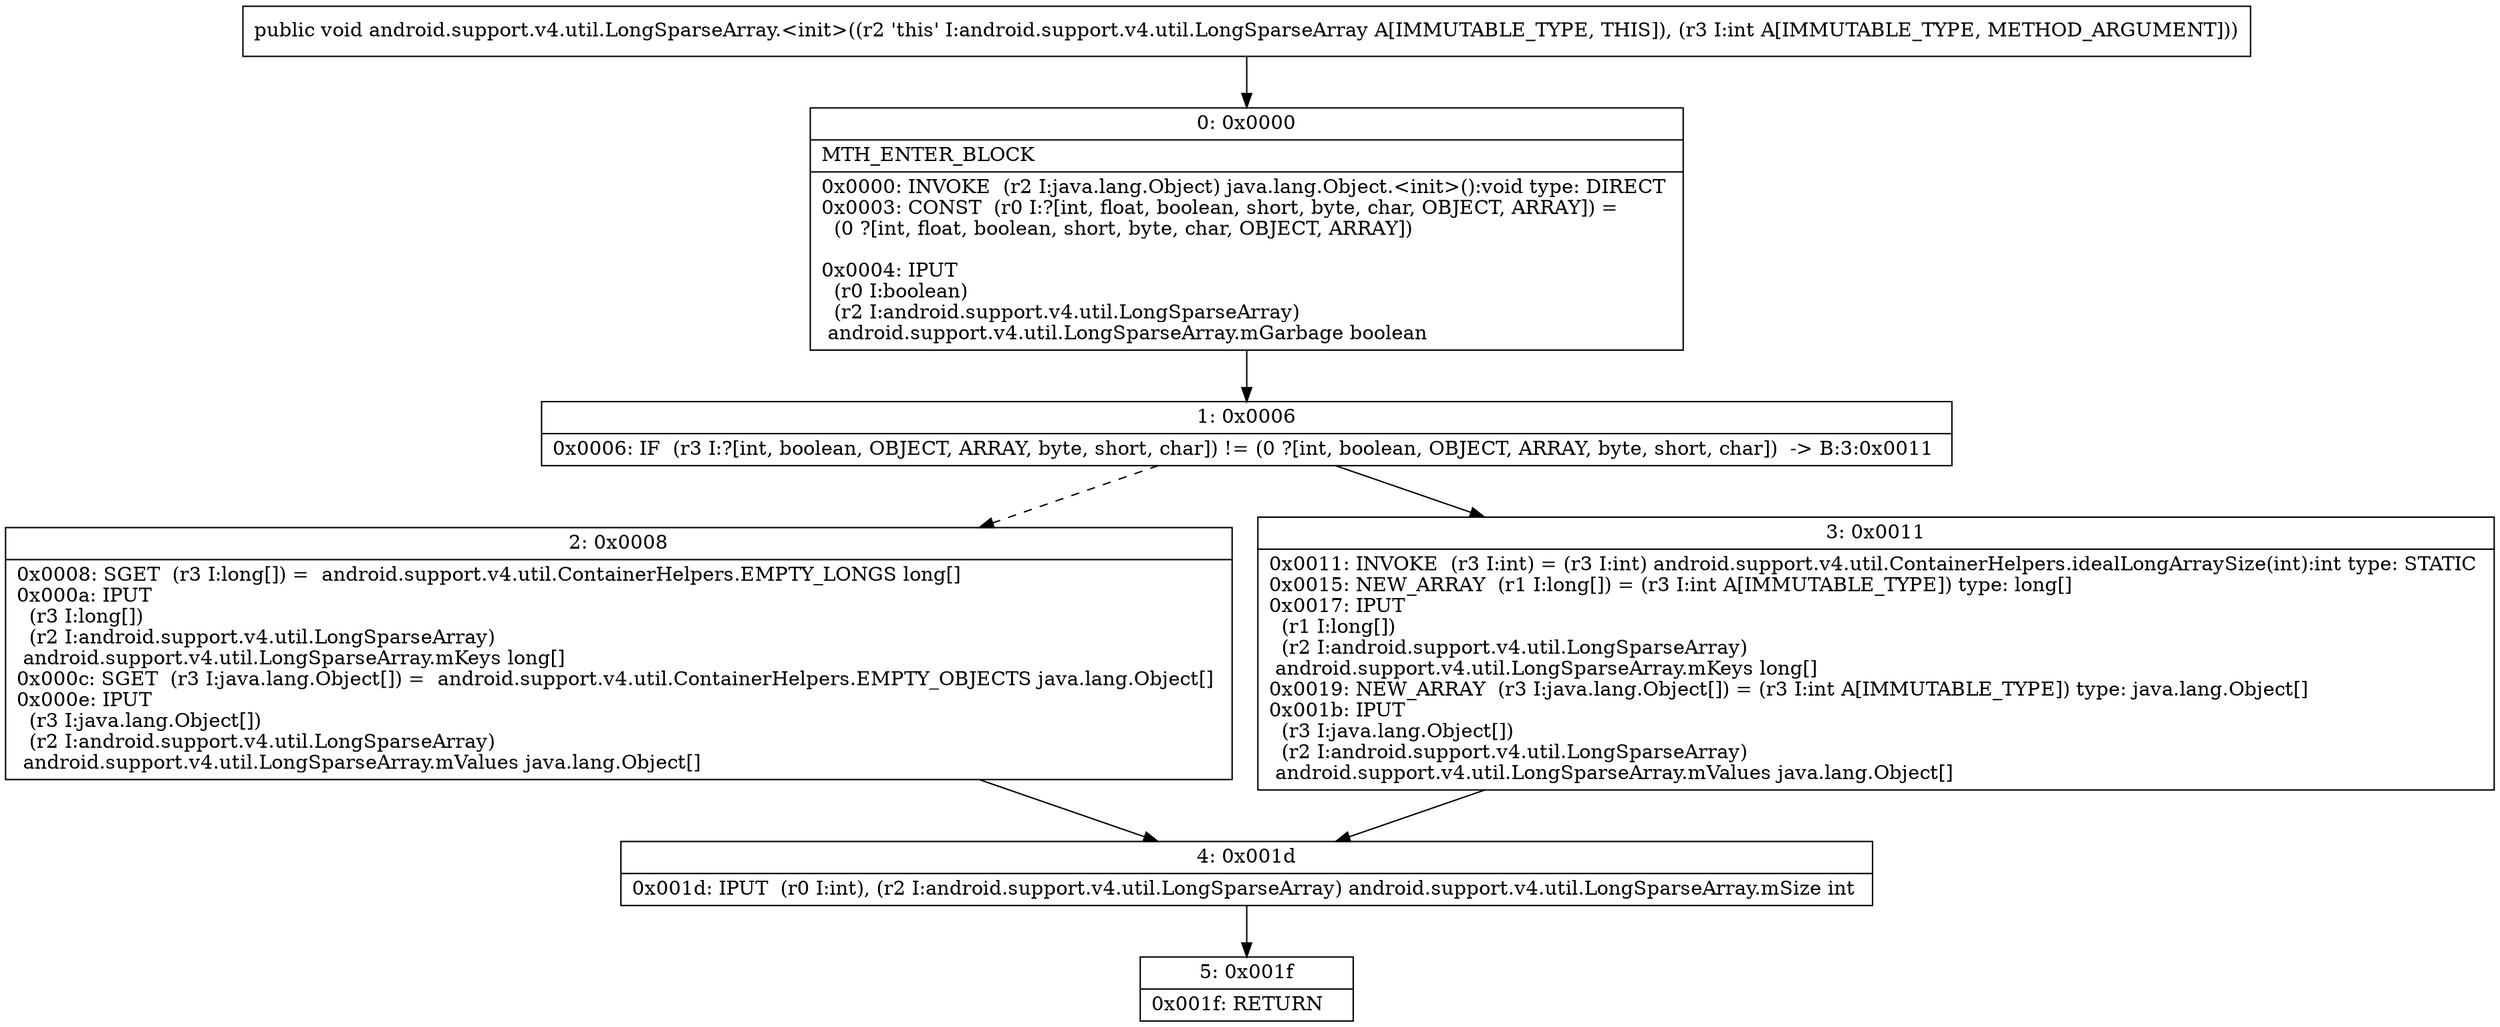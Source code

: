 digraph "CFG forandroid.support.v4.util.LongSparseArray.\<init\>(I)V" {
Node_0 [shape=record,label="{0\:\ 0x0000|MTH_ENTER_BLOCK\l|0x0000: INVOKE  (r2 I:java.lang.Object) java.lang.Object.\<init\>():void type: DIRECT \l0x0003: CONST  (r0 I:?[int, float, boolean, short, byte, char, OBJECT, ARRAY]) = \l  (0 ?[int, float, boolean, short, byte, char, OBJECT, ARRAY])\l \l0x0004: IPUT  \l  (r0 I:boolean)\l  (r2 I:android.support.v4.util.LongSparseArray)\l android.support.v4.util.LongSparseArray.mGarbage boolean \l}"];
Node_1 [shape=record,label="{1\:\ 0x0006|0x0006: IF  (r3 I:?[int, boolean, OBJECT, ARRAY, byte, short, char]) != (0 ?[int, boolean, OBJECT, ARRAY, byte, short, char])  \-\> B:3:0x0011 \l}"];
Node_2 [shape=record,label="{2\:\ 0x0008|0x0008: SGET  (r3 I:long[]) =  android.support.v4.util.ContainerHelpers.EMPTY_LONGS long[] \l0x000a: IPUT  \l  (r3 I:long[])\l  (r2 I:android.support.v4.util.LongSparseArray)\l android.support.v4.util.LongSparseArray.mKeys long[] \l0x000c: SGET  (r3 I:java.lang.Object[]) =  android.support.v4.util.ContainerHelpers.EMPTY_OBJECTS java.lang.Object[] \l0x000e: IPUT  \l  (r3 I:java.lang.Object[])\l  (r2 I:android.support.v4.util.LongSparseArray)\l android.support.v4.util.LongSparseArray.mValues java.lang.Object[] \l}"];
Node_3 [shape=record,label="{3\:\ 0x0011|0x0011: INVOKE  (r3 I:int) = (r3 I:int) android.support.v4.util.ContainerHelpers.idealLongArraySize(int):int type: STATIC \l0x0015: NEW_ARRAY  (r1 I:long[]) = (r3 I:int A[IMMUTABLE_TYPE]) type: long[] \l0x0017: IPUT  \l  (r1 I:long[])\l  (r2 I:android.support.v4.util.LongSparseArray)\l android.support.v4.util.LongSparseArray.mKeys long[] \l0x0019: NEW_ARRAY  (r3 I:java.lang.Object[]) = (r3 I:int A[IMMUTABLE_TYPE]) type: java.lang.Object[] \l0x001b: IPUT  \l  (r3 I:java.lang.Object[])\l  (r2 I:android.support.v4.util.LongSparseArray)\l android.support.v4.util.LongSparseArray.mValues java.lang.Object[] \l}"];
Node_4 [shape=record,label="{4\:\ 0x001d|0x001d: IPUT  (r0 I:int), (r2 I:android.support.v4.util.LongSparseArray) android.support.v4.util.LongSparseArray.mSize int \l}"];
Node_5 [shape=record,label="{5\:\ 0x001f|0x001f: RETURN   \l}"];
MethodNode[shape=record,label="{public void android.support.v4.util.LongSparseArray.\<init\>((r2 'this' I:android.support.v4.util.LongSparseArray A[IMMUTABLE_TYPE, THIS]), (r3 I:int A[IMMUTABLE_TYPE, METHOD_ARGUMENT])) }"];
MethodNode -> Node_0;
Node_0 -> Node_1;
Node_1 -> Node_2[style=dashed];
Node_1 -> Node_3;
Node_2 -> Node_4;
Node_3 -> Node_4;
Node_4 -> Node_5;
}

